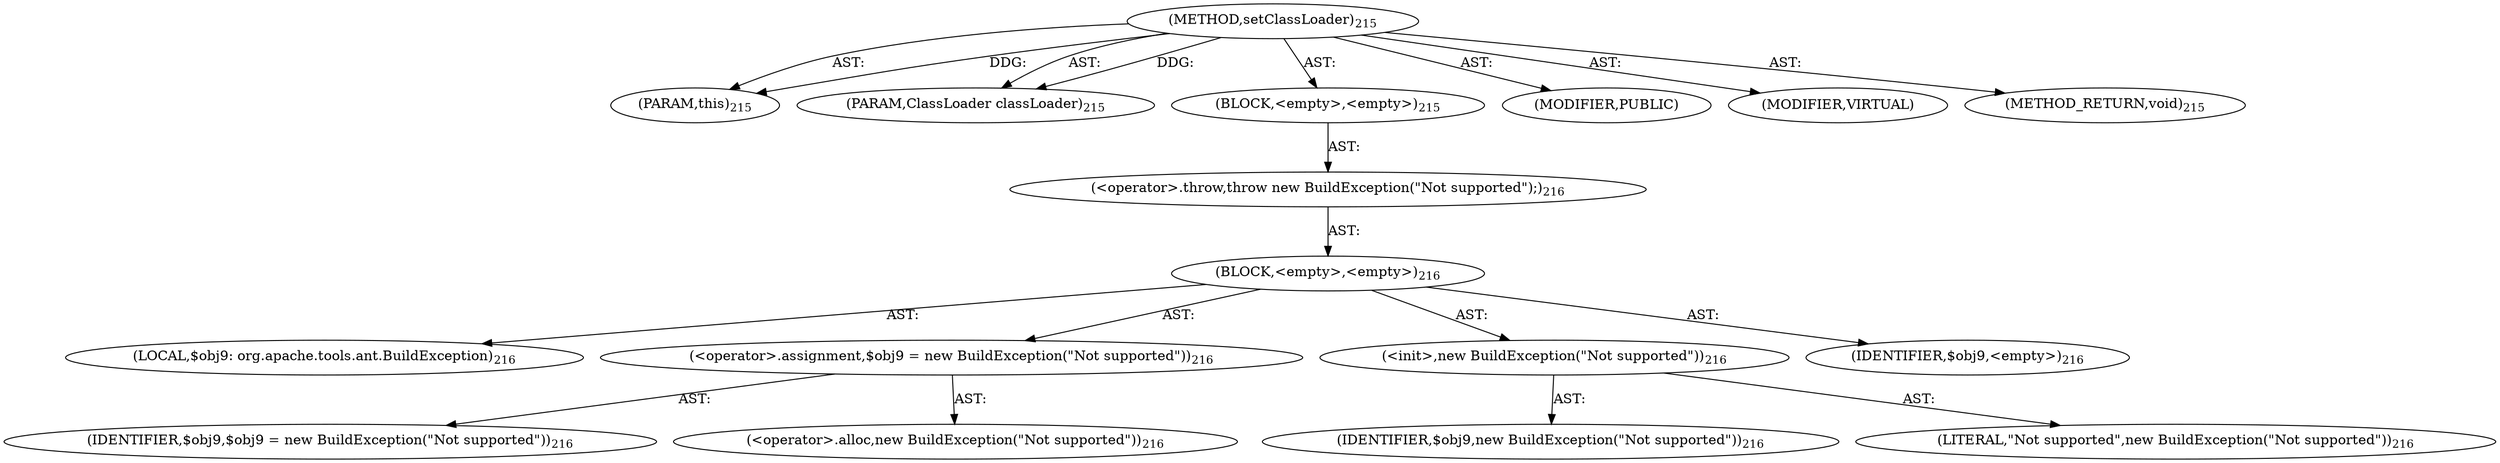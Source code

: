 digraph "setClassLoader" {  
"111669149705" [label = <(METHOD,setClassLoader)<SUB>215</SUB>> ]
"115964117012" [label = <(PARAM,this)<SUB>215</SUB>> ]
"115964117013" [label = <(PARAM,ClassLoader classLoader)<SUB>215</SUB>> ]
"25769803800" [label = <(BLOCK,&lt;empty&gt;,&lt;empty&gt;)<SUB>215</SUB>> ]
"30064771159" [label = <(&lt;operator&gt;.throw,throw new BuildException(&quot;Not supported&quot;);)<SUB>216</SUB>> ]
"25769803801" [label = <(BLOCK,&lt;empty&gt;,&lt;empty&gt;)<SUB>216</SUB>> ]
"94489280526" [label = <(LOCAL,$obj9: org.apache.tools.ant.BuildException)<SUB>216</SUB>> ]
"30064771160" [label = <(&lt;operator&gt;.assignment,$obj9 = new BuildException(&quot;Not supported&quot;))<SUB>216</SUB>> ]
"68719476810" [label = <(IDENTIFIER,$obj9,$obj9 = new BuildException(&quot;Not supported&quot;))<SUB>216</SUB>> ]
"30064771161" [label = <(&lt;operator&gt;.alloc,new BuildException(&quot;Not supported&quot;))<SUB>216</SUB>> ]
"30064771162" [label = <(&lt;init&gt;,new BuildException(&quot;Not supported&quot;))<SUB>216</SUB>> ]
"68719476811" [label = <(IDENTIFIER,$obj9,new BuildException(&quot;Not supported&quot;))<SUB>216</SUB>> ]
"90194313229" [label = <(LITERAL,&quot;Not supported&quot;,new BuildException(&quot;Not supported&quot;))<SUB>216</SUB>> ]
"68719476812" [label = <(IDENTIFIER,$obj9,&lt;empty&gt;)<SUB>216</SUB>> ]
"133143986198" [label = <(MODIFIER,PUBLIC)> ]
"133143986199" [label = <(MODIFIER,VIRTUAL)> ]
"128849018889" [label = <(METHOD_RETURN,void)<SUB>215</SUB>> ]
  "111669149705" -> "115964117012"  [ label = "AST: "] 
  "111669149705" -> "115964117013"  [ label = "AST: "] 
  "111669149705" -> "25769803800"  [ label = "AST: "] 
  "111669149705" -> "133143986198"  [ label = "AST: "] 
  "111669149705" -> "133143986199"  [ label = "AST: "] 
  "111669149705" -> "128849018889"  [ label = "AST: "] 
  "25769803800" -> "30064771159"  [ label = "AST: "] 
  "30064771159" -> "25769803801"  [ label = "AST: "] 
  "25769803801" -> "94489280526"  [ label = "AST: "] 
  "25769803801" -> "30064771160"  [ label = "AST: "] 
  "25769803801" -> "30064771162"  [ label = "AST: "] 
  "25769803801" -> "68719476812"  [ label = "AST: "] 
  "30064771160" -> "68719476810"  [ label = "AST: "] 
  "30064771160" -> "30064771161"  [ label = "AST: "] 
  "30064771162" -> "68719476811"  [ label = "AST: "] 
  "30064771162" -> "90194313229"  [ label = "AST: "] 
  "111669149705" -> "115964117012"  [ label = "DDG: "] 
  "111669149705" -> "115964117013"  [ label = "DDG: "] 
}
